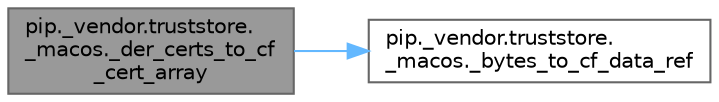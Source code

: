 digraph "pip._vendor.truststore._macos._der_certs_to_cf_cert_array"
{
 // LATEX_PDF_SIZE
  bgcolor="transparent";
  edge [fontname=Helvetica,fontsize=10,labelfontname=Helvetica,labelfontsize=10];
  node [fontname=Helvetica,fontsize=10,shape=box,height=0.2,width=0.4];
  rankdir="LR";
  Node1 [id="Node000001",label="pip._vendor.truststore.\l_macos._der_certs_to_cf\l_cert_array",height=0.2,width=0.4,color="gray40", fillcolor="grey60", style="filled", fontcolor="black",tooltip=" "];
  Node1 -> Node2 [id="edge1_Node000001_Node000002",color="steelblue1",style="solid",tooltip=" "];
  Node2 [id="Node000002",label="pip._vendor.truststore.\l_macos._bytes_to_cf_data_ref",height=0.2,width=0.4,color="grey40", fillcolor="white", style="filled",URL="$namespacepip_1_1__vendor_1_1truststore_1_1__macos.html#a99eb24f33179dd1e797d29506ca69f50",tooltip=" "];
}
